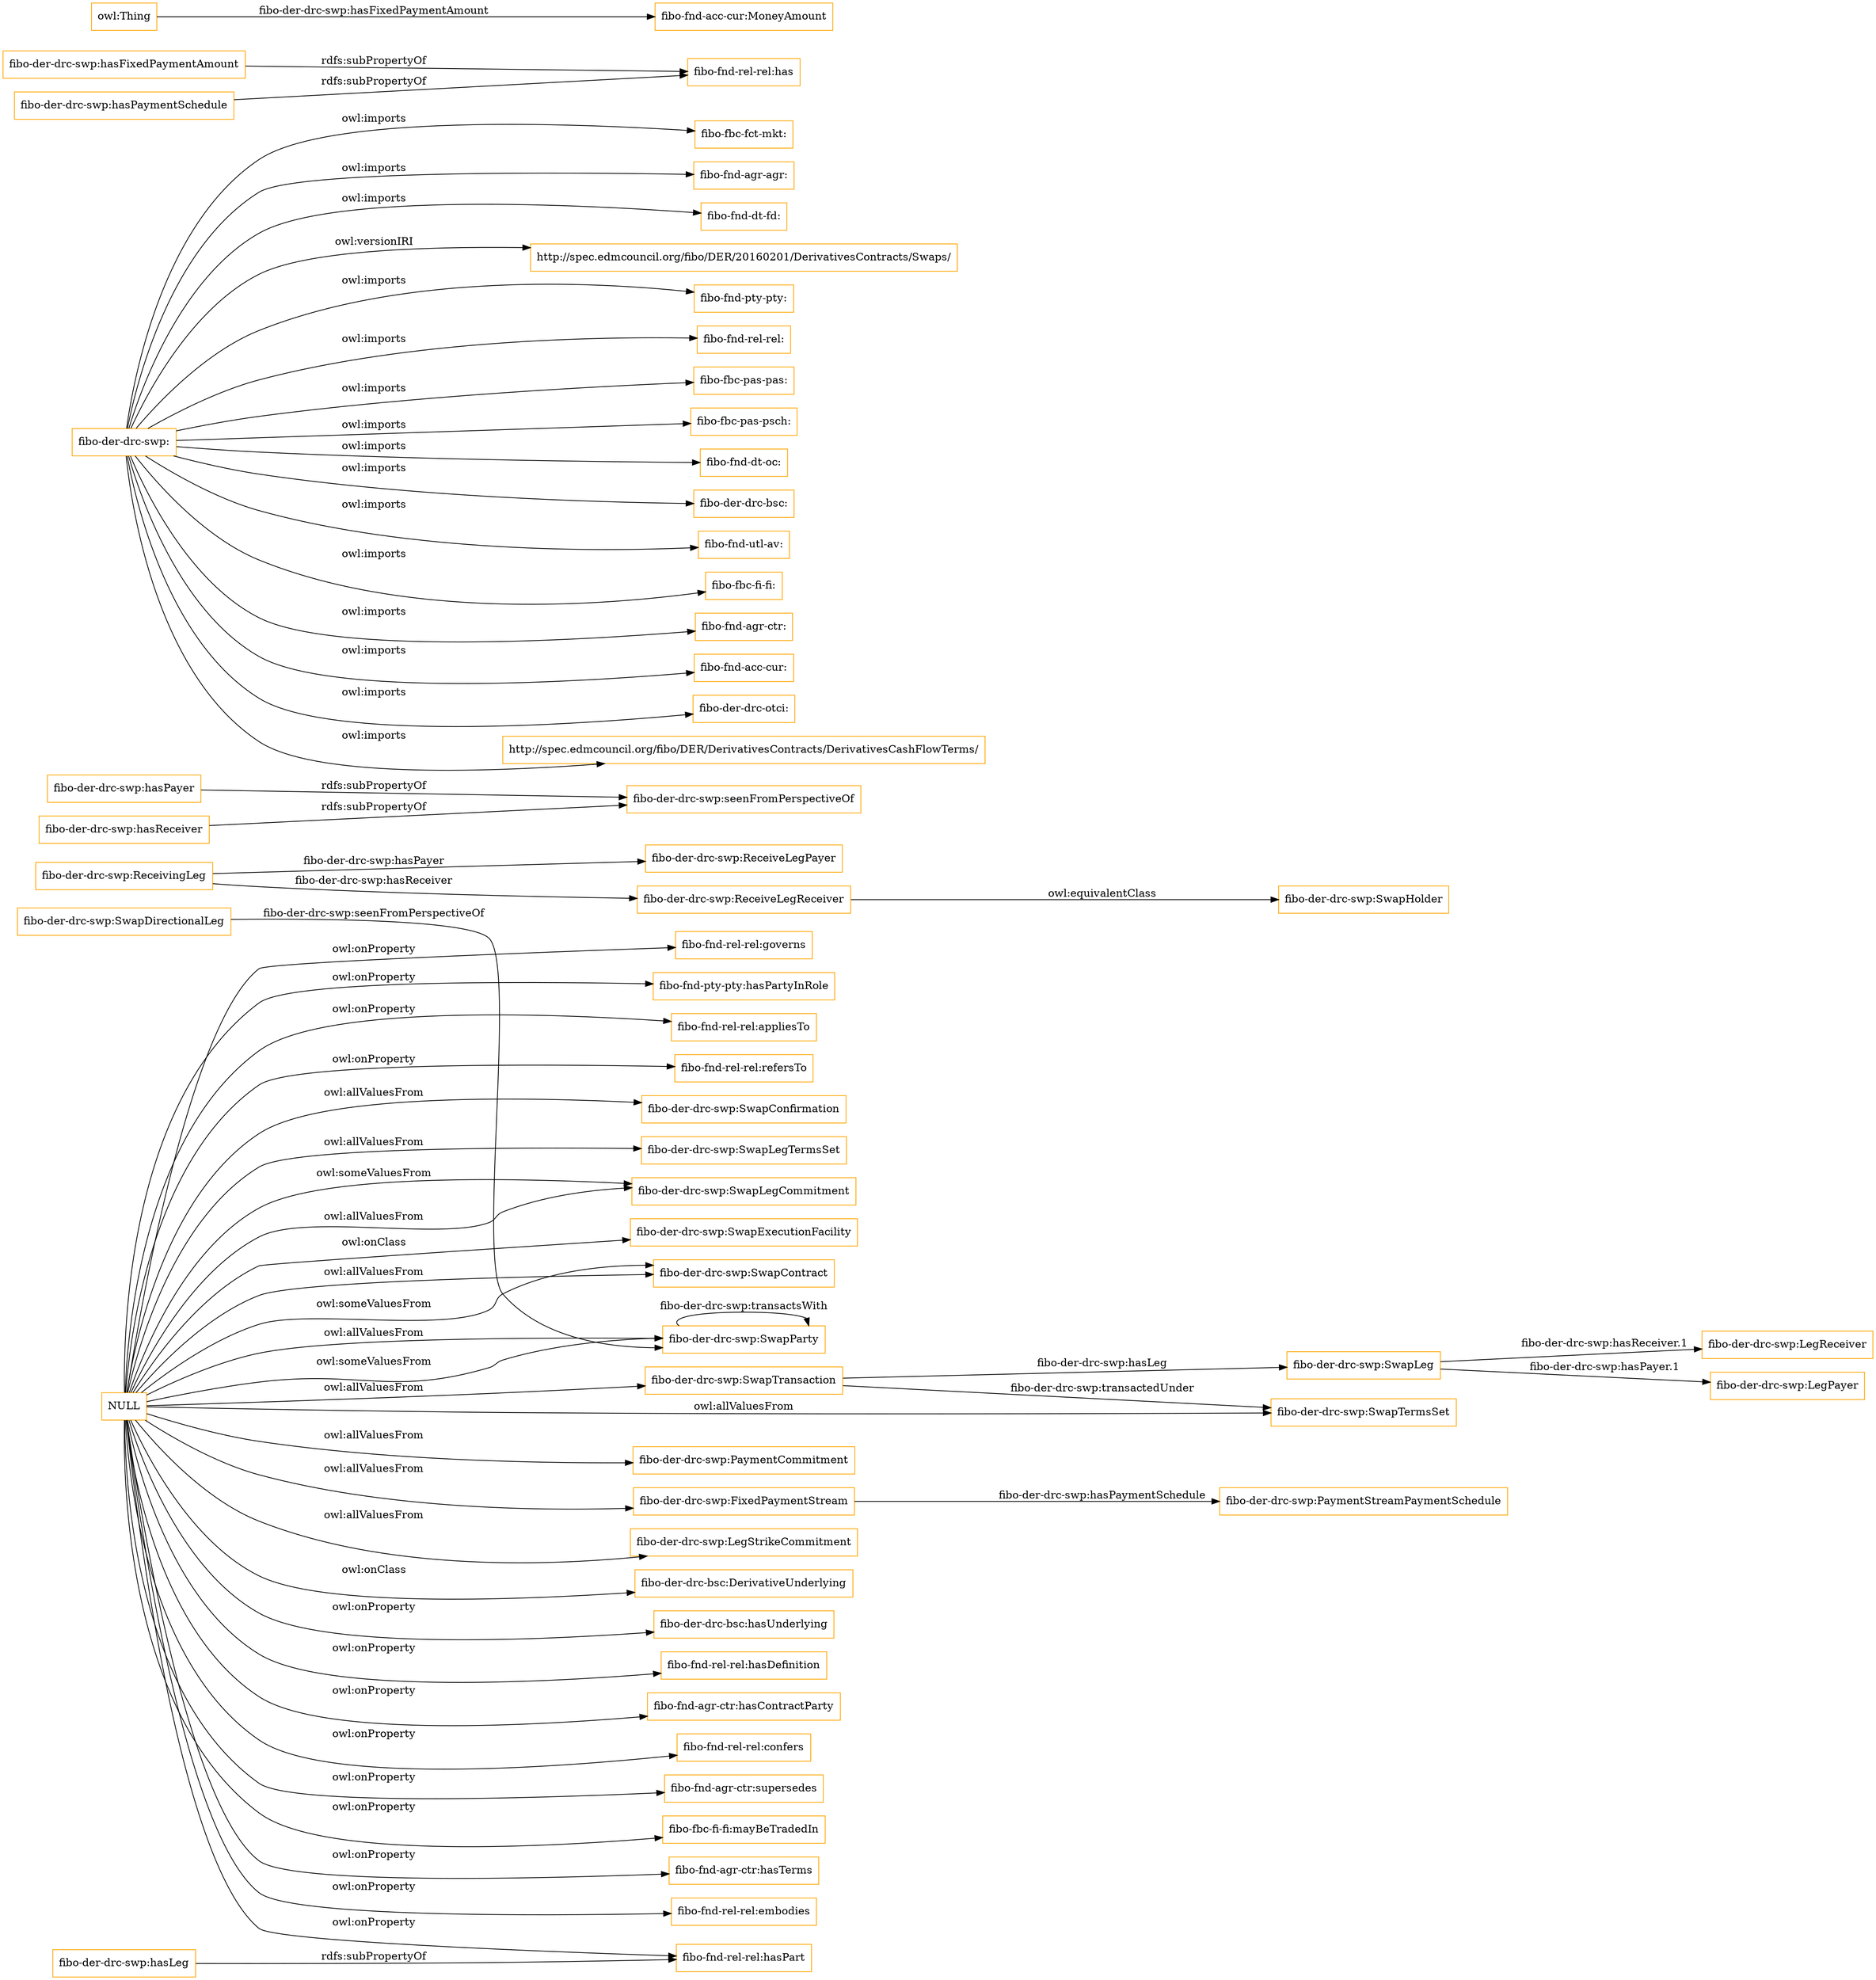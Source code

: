 digraph ar2dtool_diagram { 
rankdir=LR;
size="1501"
node [shape = rectangle, color="orange"]; "fibo-der-drc-swp:SwapConfirmation" "fibo-der-drc-swp:LegReceiver" "fibo-der-drc-swp:ReceiveLegPayer" "fibo-der-drc-swp:LegPayer" "fibo-der-drc-swp:SwapLegTermsSet" "fibo-der-drc-swp:SwapLegCommitment" "fibo-der-drc-swp:SwapExecutionFacility" "fibo-der-drc-swp:SwapDirectionalLeg" "fibo-der-drc-swp:SwapContract" "fibo-der-drc-swp:ReceiveLegReceiver" "fibo-der-drc-swp:SwapLeg" "fibo-der-drc-swp:SwapParty" "fibo-der-drc-swp:SwapTransaction" "fibo-der-drc-swp:PaymentStreamPaymentSchedule" "fibo-der-drc-swp:SwapTermsSet" "fibo-der-drc-swp:SwapHolder" "fibo-der-drc-swp:PaymentCommitment" "fibo-der-drc-swp:FixedPaymentStream" "fibo-der-drc-swp:LegStrikeCommitment" "fibo-der-drc-swp:ReceivingLeg" ; /*classes style*/
	"fibo-der-drc-swp:hasPayer" -> "fibo-der-drc-swp:seenFromPerspectiveOf" [ label = "rdfs:subPropertyOf" ];
	"fibo-der-drc-swp:ReceiveLegReceiver" -> "fibo-der-drc-swp:SwapHolder" [ label = "owl:equivalentClass" ];
	"fibo-der-drc-swp:" -> "fibo-fbc-fct-mkt:" [ label = "owl:imports" ];
	"fibo-der-drc-swp:" -> "fibo-fnd-agr-agr:" [ label = "owl:imports" ];
	"fibo-der-drc-swp:" -> "fibo-fnd-dt-fd:" [ label = "owl:imports" ];
	"fibo-der-drc-swp:" -> "http://spec.edmcouncil.org/fibo/DER/20160201/DerivativesContracts/Swaps/" [ label = "owl:versionIRI" ];
	"fibo-der-drc-swp:" -> "fibo-fnd-pty-pty:" [ label = "owl:imports" ];
	"fibo-der-drc-swp:" -> "fibo-fnd-rel-rel:" [ label = "owl:imports" ];
	"fibo-der-drc-swp:" -> "fibo-fbc-pas-pas:" [ label = "owl:imports" ];
	"fibo-der-drc-swp:" -> "fibo-fbc-pas-psch:" [ label = "owl:imports" ];
	"fibo-der-drc-swp:" -> "fibo-fnd-dt-oc:" [ label = "owl:imports" ];
	"fibo-der-drc-swp:" -> "fibo-der-drc-bsc:" [ label = "owl:imports" ];
	"fibo-der-drc-swp:" -> "fibo-fnd-utl-av:" [ label = "owl:imports" ];
	"fibo-der-drc-swp:" -> "fibo-fbc-fi-fi:" [ label = "owl:imports" ];
	"fibo-der-drc-swp:" -> "fibo-fnd-agr-ctr:" [ label = "owl:imports" ];
	"fibo-der-drc-swp:" -> "fibo-fnd-acc-cur:" [ label = "owl:imports" ];
	"fibo-der-drc-swp:" -> "fibo-der-drc-otci:" [ label = "owl:imports" ];
	"fibo-der-drc-swp:" -> "http://spec.edmcouncil.org/fibo/DER/DerivativesContracts/DerivativesCashFlowTerms/" [ label = "owl:imports" ];
	"fibo-der-drc-swp:hasLeg" -> "fibo-fnd-rel-rel:hasPart" [ label = "rdfs:subPropertyOf" ];
	"fibo-der-drc-swp:hasFixedPaymentAmount" -> "fibo-fnd-rel-rel:has" [ label = "rdfs:subPropertyOf" ];
	"NULL" -> "fibo-der-drc-bsc:DerivativeUnderlying" [ label = "owl:onClass" ];
	"NULL" -> "fibo-der-drc-swp:SwapContract" [ label = "owl:allValuesFrom" ];
	"NULL" -> "fibo-der-drc-bsc:hasUnderlying" [ label = "owl:onProperty" ];
	"NULL" -> "fibo-fnd-rel-rel:hasDefinition" [ label = "owl:onProperty" ];
	"NULL" -> "fibo-fnd-agr-ctr:hasContractParty" [ label = "owl:onProperty" ];
	"NULL" -> "fibo-fnd-rel-rel:confers" [ label = "owl:onProperty" ];
	"NULL" -> "fibo-fnd-agr-ctr:supersedes" [ label = "owl:onProperty" ];
	"NULL" -> "fibo-der-drc-swp:SwapLegTermsSet" [ label = "owl:allValuesFrom" ];
	"NULL" -> "fibo-fbc-fi-fi:mayBeTradedIn" [ label = "owl:onProperty" ];
	"NULL" -> "fibo-fnd-agr-ctr:hasTerms" [ label = "owl:onProperty" ];
	"NULL" -> "fibo-der-drc-swp:PaymentCommitment" [ label = "owl:allValuesFrom" ];
	"NULL" -> "fibo-fnd-rel-rel:embodies" [ label = "owl:onProperty" ];
	"NULL" -> "fibo-der-drc-swp:SwapParty" [ label = "owl:allValuesFrom" ];
	"NULL" -> "fibo-der-drc-swp:SwapTransaction" [ label = "owl:allValuesFrom" ];
	"NULL" -> "fibo-fnd-rel-rel:hasPart" [ label = "owl:onProperty" ];
	"NULL" -> "fibo-der-drc-swp:SwapParty" [ label = "owl:someValuesFrom" ];
	"NULL" -> "fibo-fnd-rel-rel:governs" [ label = "owl:onProperty" ];
	"NULL" -> "fibo-fnd-pty-pty:hasPartyInRole" [ label = "owl:onProperty" ];
	"NULL" -> "fibo-fnd-rel-rel:appliesTo" [ label = "owl:onProperty" ];
	"NULL" -> "fibo-der-drc-swp:SwapLegCommitment" [ label = "owl:someValuesFrom" ];
	"NULL" -> "fibo-der-drc-swp:SwapExecutionFacility" [ label = "owl:onClass" ];
	"NULL" -> "fibo-der-drc-swp:FixedPaymentStream" [ label = "owl:allValuesFrom" ];
	"NULL" -> "fibo-der-drc-swp:SwapTermsSet" [ label = "owl:allValuesFrom" ];
	"NULL" -> "fibo-der-drc-swp:SwapConfirmation" [ label = "owl:allValuesFrom" ];
	"NULL" -> "fibo-der-drc-swp:LegStrikeCommitment" [ label = "owl:allValuesFrom" ];
	"NULL" -> "fibo-der-drc-swp:SwapContract" [ label = "owl:someValuesFrom" ];
	"NULL" -> "fibo-der-drc-swp:SwapLegCommitment" [ label = "owl:allValuesFrom" ];
	"NULL" -> "fibo-fnd-rel-rel:refersTo" [ label = "owl:onProperty" ];
	"fibo-der-drc-swp:hasReceiver" -> "fibo-der-drc-swp:seenFromPerspectiveOf" [ label = "rdfs:subPropertyOf" ];
	"fibo-der-drc-swp:hasPaymentSchedule" -> "fibo-fnd-rel-rel:has" [ label = "rdfs:subPropertyOf" ];
	"fibo-der-drc-swp:SwapParty" -> "fibo-der-drc-swp:SwapParty" [ label = "fibo-der-drc-swp:transactsWith" ];
	"fibo-der-drc-swp:SwapDirectionalLeg" -> "fibo-der-drc-swp:SwapParty" [ label = "fibo-der-drc-swp:seenFromPerspectiveOf" ];
	"fibo-der-drc-swp:ReceivingLeg" -> "fibo-der-drc-swp:ReceiveLegPayer" [ label = "fibo-der-drc-swp:hasPayer" ];
	"fibo-der-drc-swp:SwapLeg" -> "fibo-der-drc-swp:LegReceiver" [ label = "fibo-der-drc-swp:hasReceiver.1" ];
	"fibo-der-drc-swp:SwapLeg" -> "fibo-der-drc-swp:LegPayer" [ label = "fibo-der-drc-swp:hasPayer.1" ];
	"fibo-der-drc-swp:SwapTransaction" -> "fibo-der-drc-swp:SwapLeg" [ label = "fibo-der-drc-swp:hasLeg" ];
	"fibo-der-drc-swp:SwapTransaction" -> "fibo-der-drc-swp:SwapTermsSet" [ label = "fibo-der-drc-swp:transactedUnder" ];
	"fibo-der-drc-swp:FixedPaymentStream" -> "fibo-der-drc-swp:PaymentStreamPaymentSchedule" [ label = "fibo-der-drc-swp:hasPaymentSchedule" ];
	"fibo-der-drc-swp:ReceivingLeg" -> "fibo-der-drc-swp:ReceiveLegReceiver" [ label = "fibo-der-drc-swp:hasReceiver" ];
	"owl:Thing" -> "fibo-fnd-acc-cur:MoneyAmount" [ label = "fibo-der-drc-swp:hasFixedPaymentAmount" ];

}
